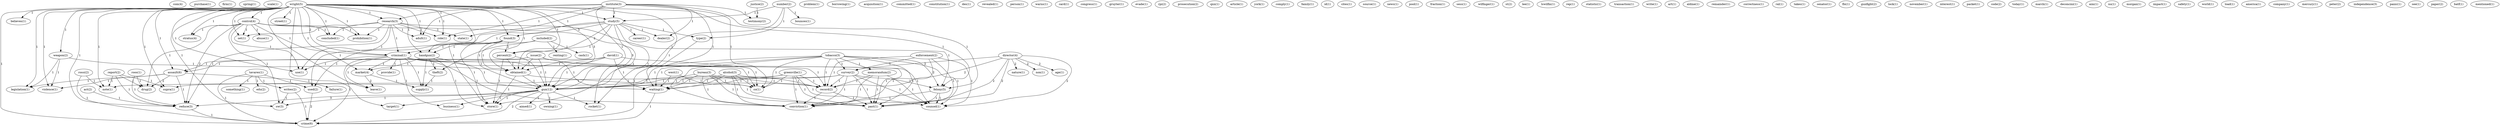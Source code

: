 digraph G {
  com [ label="com(4)" ];
  purchase [ label="purchase(1)" ];
  firm [ label="firm(1)" ];
  spring [ label="spring(1)" ];
  scale [ label="scale(1)" ];
  wright [ label="wright(5)" ];
  street [ label="street(1)" ];
  control [ label="control(4)" ];
  research [ label="research(3)" ];
  study [ label="study(5)" ];
  role [ label="role(1)" ];
  prohibition [ label="prohibition(1)" ];
  found [ label="found(3)" ];
  adult [ label="adult(1)" ];
  weapon [ label="weapon(2)" ];
  handgun [ label="handgun(2)" ];
  felony [ label="felony(5)" ];
  supra [ label="supra(1)" ];
  set [ label="set(1)" ];
  criminal [ label="criminal(1)" ];
  market [ label="market(4)" ];
  percent [ label="percent(2)" ];
  believes [ label="believes(1)" ];
  concluded [ label="concluded(1)" ];
  leave [ label="leave(1)" ];
  obtained [ label="obtained(1)" ];
  stratus [ label="stratus(4)" ];
  assault [ label="assault(6)" ];
  use [ label="use(1)" ];
  gun [ label="gun(12)" ];
  target [ label="target(1)" ];
  legislation [ label="legislation(1)" ];
  violence [ label="violence(1)" ];
  store [ label="store(1)" ];
  rocket [ label="rocket(1)" ];
  reduce [ label="reduce(3)" ];
  note [ label="note(1)" ];
  crime [ label="crime(6)" ];
  sw [ label="sw(3)" ];
  problem [ label="problem(1)" ];
  borrowing [ label="borrowing(1)" ];
  abuse [ label="abuse(1)" ];
  drug [ label="drug(2)" ];
  acquisition [ label="acquisition(1)" ];
  committed [ label="committed(1)" ];
  constitution [ label="constitution(1)" ];
  number [ label="number(2)" ];
  bounces [ label="bounces(1)" ];
  type [ label="type(2)" ];
  institute [ label="institute(3)" ];
  dealer [ label="dealer(2)" ];
  state [ label="state(1)" ];
  testimony [ label="testimony(2)" ];
  co [ label="co(1)" ];
  waiting [ label="waiting(1)" ];
  des [ label="des(1)" ];
  used [ label="used(2)" ];
  career [ label="career(1)" ];
  revealed [ label="revealed(1)" ];
  person [ label="person(1)" ];
  director [ label="director(4)" ];
  age [ label="age(1)" ];
  nature [ label="nature(1)" ];
  non [ label="non(1)" ];
  survey [ label="survey(2)" ];
  counsel [ label="counsel(1)" ];
  record [ label="record(2)" ];
  conviction [ label="conviction(1)" ];
  past [ label="past(1)" ];
  warns [ label="warns(1)" ];
  card [ label="card(1)" ];
  included [ label="included(2)" ];
  theft [ label="theft(2)" ];
  cash [ label="cash(1)" ];
  renting [ label="renting(1)" ];
  congress [ label="congress(1)" ];
  gruyter [ label="gruyter(1)" ];
  report [ label="report(2)" ];
  evade [ label="evade(1)" ];
  rpi [ label="rpi(2)" ];
  prosecution [ label="prosecution(2)" ];
  qxn [ label="qxn(1)" ];
  enforcement [ label="enforcement(2)" ];
  article [ label="article(1)" ];
  york [ label="york(1)" ];
  tavares [ label="tavares(1)" ];
  something [ label="something(1)" ];
  edu [ label="edu(2)" ];
  writes [ label="writes(2)" ];
  comply [ label="comply(1)" ];
  family [ label="family(1)" ];
  id [ label="id(1)" ];
  tobacco [ label="tobacco(3)" ];
  memorandum [ label="memorandum(2)" ];
  cites [ label="cites(1)" ];
  supply [ label="supply(1)" ];
  source [ label="source(1)" ];
  news [ label="news(1)" ];
  pool [ label="pool(1)" ];
  fraction [ label="fraction(1)" ];
  sess [ label="sess(1)" ];
  roos [ label="roos(1)" ];
  greenville [ label="greenville(1)" ];
  david [ label="david(1)" ];
  wilfinger [ label="wilfinger(1)" ];
  st [ label="st(2)" ];
  lee [ label="lee(1)" ];
  provide [ label="provide(1)" ];
  business [ label="business(1)" ];
  lswilfin [ label="lswilfin(1)" ];
  rep [ label="rep(1)" ];
  alcohol [ label="alcohol(3)" ];
  statistic [ label="statistic(1)" ];
  transaction [ label="transaction(1)" ];
  write [ label="write(1)" ];
  justice [ label="justice(2)" ];
  art [ label="art(1)" ];
  aldine [ label="aldine(1)" ];
  remainder [ label="remainder(1)" ];
  bureau [ label="bureau(3)" ];
  correctness [ label="correctness(1)" ];
  ral [ label="ral(1)" ];
  issue [ label="issue(2)" ];
  failure [ label="failure(1)" ];
  takes [ label="takes(1)" ];
  senator [ label="senator(1)" ];
  fbi [ label="fbi(1)" ];
  gunfight [ label="gunfight(2)" ];
  lock [ label="lock(1)" ];
  november [ label="november(1)" ];
  interest [ label="interest(1)" ];
  packet [ label="packet(1)" ];
  code [ label="code(2)" ];
  today [ label="today(1)" ];
  march [ label="march(1)" ];
  deconcini [ label="deconcini(1)" ];
  aimed [ label="aimed(1)" ];
  owning [ label="owning(1)" ];
  aim [ label="aim(1)" ];
  nu [ label="nu(1)" ];
  morgan [ label="morgan(1)" ];
  impact [ label="impact(1)" ];
  safety [ label="safety(1)" ];
  act [ label="act(2)" ];
  world [ label="world(1)" ];
  load [ label="load(1)" ];
  america [ label="america(1)" ];
  west [ label="west(1)" ];
  company [ label="company(1)" ];
  rossi [ label="rossi(2)" ];
  mercury [ label="mercury(1)" ];
  peter [ label="peter(2)" ];
  independence [ label="independence(3)" ];
  panic [ label="panic(1)" ];
  see [ label="see(1)" ];
  paper [ label="paper(2)" ];
  batf [ label="batf(1)" ];
  mentioned [ label="mentioned(1)" ];
  wright -> street [ label="1" ];
  wright -> control [ label="1" ];
  wright -> research [ label="1" ];
  wright -> study [ label="1" ];
  wright -> role [ label="1" ];
  wright -> prohibition [ label="1" ];
  wright -> found [ label="1" ];
  wright -> adult [ label="1" ];
  wright -> weapon [ label="1" ];
  wright -> handgun [ label="1" ];
  wright -> felony [ label="1" ];
  wright -> supra [ label="1" ];
  wright -> set [ label="1" ];
  wright -> criminal [ label="2" ];
  wright -> market [ label="1" ];
  wright -> percent [ label="1" ];
  wright -> believes [ label="1" ];
  wright -> concluded [ label="1" ];
  wright -> leave [ label="1" ];
  wright -> obtained [ label="1" ];
  wright -> stratus [ label="1" ];
  wright -> assault [ label="1" ];
  wright -> use [ label="1" ];
  wright -> gun [ label="3" ];
  wright -> target [ label="1" ];
  wright -> legislation [ label="1" ];
  wright -> violence [ label="1" ];
  wright -> store [ label="1" ];
  wright -> rocket [ label="1" ];
  wright -> reduce [ label="1" ];
  wright -> note [ label="1" ];
  wright -> crime [ label="1" ];
  wright -> sw [ label="1" ];
  control -> prohibition [ label="1" ];
  control -> abuse [ label="1" ];
  control -> set [ label="1" ];
  control -> criminal [ label="1" ];
  control -> concluded [ label="1" ];
  control -> stratus [ label="1" ];
  control -> use [ label="1" ];
  control -> rocket [ label="1" ];
  control -> drug [ label="1" ];
  control -> reduce [ label="2" ];
  control -> sw [ label="1" ];
  number -> study [ label="1" ];
  number -> bounces [ label="1" ];
  number -> gun [ label="1" ];
  number -> type [ label="1" ];
  institute -> research [ label="1" ];
  institute -> study [ label="1" ];
  institute -> role [ label="1" ];
  institute -> adult [ label="1" ];
  institute -> dealer [ label="1" ];
  institute -> felony [ label="1" ];
  institute -> state [ label="1" ];
  institute -> gun [ label="1" ];
  institute -> testimony [ label="1" ];
  institute -> co [ label="1" ];
  institute -> waiting [ label="1" ];
  research -> role [ label="1" ];
  research -> prohibition [ label="1" ];
  research -> adult [ label="1" ];
  research -> felony [ label="1" ];
  research -> state [ label="1" ];
  research -> set [ label="1" ];
  research -> criminal [ label="1" ];
  research -> concluded [ label="1" ];
  research -> use [ label="1" ];
  research -> reduce [ label="1" ];
  study -> found [ label="3" ];
  study -> dealer [ label="1" ];
  study -> handgun [ label="1" ];
  study -> used [ label="1" ];
  study -> percent [ label="2" ];
  study -> obtained [ label="1" ];
  study -> career [ label="1" ];
  study -> gun [ label="3" ];
  study -> store [ label="1" ];
  study -> type [ label="1" ];
  director -> age [ label="2" ];
  director -> nature [ label="2" ];
  director -> non [ label="2" ];
  director -> survey [ label="2" ];
  director -> counsel [ label="2" ];
  director -> record [ label="2" ];
  director -> conviction [ label="2" ];
  director -> past [ label="2" ];
  included -> theft [ label="1" ];
  included -> criminal [ label="1" ];
  included -> cash [ label="1" ];
  included -> renting [ label="1" ];
  found -> handgun [ label="1" ];
  found -> used [ label="1" ];
  found -> percent [ label="2" ];
  found -> obtained [ label="1" ];
  found -> gun [ label="1" ];
  found -> store [ label="1" ];
  report -> supra [ label="1" ];
  report -> drug [ label="1" ];
  report -> reduce [ label="1" ];
  report -> note [ label="1" ];
  enforcement -> survey [ label="1" ];
  enforcement -> counsel [ label="1" ];
  enforcement -> record [ label="1" ];
  enforcement -> conviction [ label="1" ];
  enforcement -> past [ label="1" ];
  tavares -> something [ label="1" ];
  tavares -> used [ label="1" ];
  tavares -> edu [ label="1" ];
  tavares -> writes [ label="1" ];
  tavares -> crime [ label="1" ];
  weapon -> obtained [ label="1" ];
  weapon -> legislation [ label="1" ];
  weapon -> violence [ label="1" ];
  tobacco -> survey [ label="1" ];
  tobacco -> felony [ label="2" ];
  tobacco -> memorandum [ label="1" ];
  tobacco -> counsel [ label="1" ];
  tobacco -> record [ label="1" ];
  tobacco -> gun [ label="1" ];
  tobacco -> conviction [ label="1" ];
  tobacco -> past [ label="1" ];
  tobacco -> co [ label="1" ];
  tobacco -> waiting [ label="1" ];
  survey -> felony [ label="1" ];
  survey -> supra [ label="1" ];
  survey -> counsel [ label="1" ];
  survey -> record [ label="1" ];
  survey -> conviction [ label="1" ];
  survey -> note [ label="1" ];
  survey -> past [ label="1" ];
  handgun -> theft [ label="1" ];
  handgun -> market [ label="1" ];
  handgun -> gun [ label="1" ];
  handgun -> store [ label="1" ];
  handgun -> supply [ label="1" ];
  felony -> counsel [ label="1" ];
  felony -> conviction [ label="1" ];
  felony -> past [ label="1" ];
  theft -> supply [ label="1" ];
  roos -> drug [ label="1" ];
  roos -> reduce [ label="1" ];
  greenville -> counsel [ label="1" ];
  greenville -> record [ label="1" ];
  greenville -> gun [ label="1" ];
  greenville -> conviction [ label="1" ];
  greenville -> past [ label="1" ];
  greenville -> co [ label="1" ];
  greenville -> waiting [ label="1" ];
  david -> obtained [ label="1" ];
  david -> assault [ label="1" ];
  david -> gun [ label="1" ];
  david -> co [ label="1" ];
  david -> waiting [ label="1" ];
  used -> crime [ label="2" ];
  memorandum -> counsel [ label="1" ];
  memorandum -> record [ label="1" ];
  memorandum -> conviction [ label="1" ];
  memorandum -> past [ label="1" ];
  criminal -> counsel [ label="1" ];
  criminal -> market [ label="1" ];
  criminal -> provide [ label="1" ];
  criminal -> leave [ label="1" ];
  criminal -> use [ label="1" ];
  criminal -> record [ label="1" ];
  criminal -> conviction [ label="1" ];
  criminal -> business [ label="1" ];
  criminal -> supply [ label="1" ];
  criminal -> past [ label="1" ];
  criminal -> crime [ label="1" ];
  alcohol -> record [ label="1" ];
  alcohol -> gun [ label="1" ];
  alcohol -> conviction [ label="1" ];
  alcohol -> past [ label="1" ];
  alcohol -> co [ label="1" ];
  alcohol -> waiting [ label="1" ];
  market -> leave [ label="2" ];
  market -> supply [ label="1" ];
  percent -> obtained [ label="1" ];
  percent -> gun [ label="1" ];
  percent -> store [ label="1" ];
  justice -> testimony [ label="1" ];
  bureau -> record [ label="1" ];
  bureau -> gun [ label="1" ];
  bureau -> conviction [ label="1" ];
  bureau -> past [ label="1" ];
  bureau -> co [ label="1" ];
  bureau -> waiting [ label="1" ];
  issue -> obtained [ label="1" ];
  issue -> assault [ label="1" ];
  issue -> gun [ label="1" ];
  issue -> co [ label="1" ];
  issue -> waiting [ label="1" ];
  obtained -> record [ label="1" ];
  obtained -> gun [ label="1" ];
  obtained -> store [ label="1" ];
  assault -> failure [ label="1" ];
  assault -> legislation [ label="1" ];
  assault -> violence [ label="1" ];
  assault -> drug [ label="2" ];
  assault -> reduce [ label="1" ];
  record -> conviction [ label="1" ];
  record -> past [ label="1" ];
  gun -> target [ label="1" ];
  gun -> store [ label="1" ];
  gun -> rocket [ label="1" ];
  gun -> business [ label="1" ];
  gun -> aimed [ label="1" ];
  gun -> reduce [ label="3" ];
  gun -> crime [ label="2" ];
  gun -> owning [ label="1" ];
  gun -> sw [ label="1" ];
  act -> reduce [ label="1" ];
  reduce -> crime [ label="1" ];
  west -> co [ label="1" ];
  west -> waiting [ label="1" ];
  rossi -> note [ label="1" ];
  rossi -> crime [ label="1" ];
  type -> crime [ label="1" ];
  writes -> crime [ label="1" ];
  writes -> sw [ label="1" ];
  waiting -> crime [ label="1" ];
}
